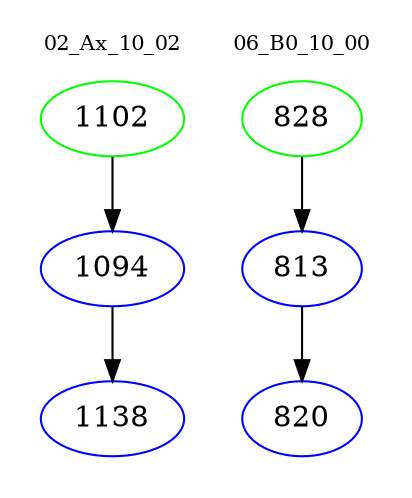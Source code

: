 digraph{
subgraph cluster_0 {
color = white
label = "02_Ax_10_02";
fontsize=10;
T0_1102 [label="1102", color="green"]
T0_1102 -> T0_1094 [color="black"]
T0_1094 [label="1094", color="blue"]
T0_1094 -> T0_1138 [color="black"]
T0_1138 [label="1138", color="blue"]
}
subgraph cluster_1 {
color = white
label = "06_B0_10_00";
fontsize=10;
T1_828 [label="828", color="green"]
T1_828 -> T1_813 [color="black"]
T1_813 [label="813", color="blue"]
T1_813 -> T1_820 [color="black"]
T1_820 [label="820", color="blue"]
}
}
